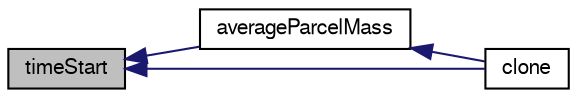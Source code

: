 digraph "timeStart"
{
  bgcolor="transparent";
  edge [fontname="FreeSans",fontsize="10",labelfontname="FreeSans",labelfontsize="10"];
  node [fontname="FreeSans",fontsize="10",shape=record];
  rankdir="LR";
  Node1424 [label="timeStart",height=0.2,width=0.4,color="black", fillcolor="grey75", style="filled", fontcolor="black"];
  Node1424 -> Node1425 [dir="back",color="midnightblue",fontsize="10",style="solid",fontname="FreeSans"];
  Node1425 [label="averageParcelMass",height=0.2,width=0.4,color="black",URL="$a24074.html#a8d6e9910b3b4ee07b11d7637b97348e2",tooltip="Return the average parcel mass over the injection period. "];
  Node1425 -> Node1426 [dir="back",color="midnightblue",fontsize="10",style="solid",fontname="FreeSans"];
  Node1426 [label="clone",height=0.2,width=0.4,color="black",URL="$a24074.html#ac6d7055f88f8ceb366a9f64d3ba635e0",tooltip="Construct and return a clone. "];
  Node1424 -> Node1426 [dir="back",color="midnightblue",fontsize="10",style="solid",fontname="FreeSans"];
}
